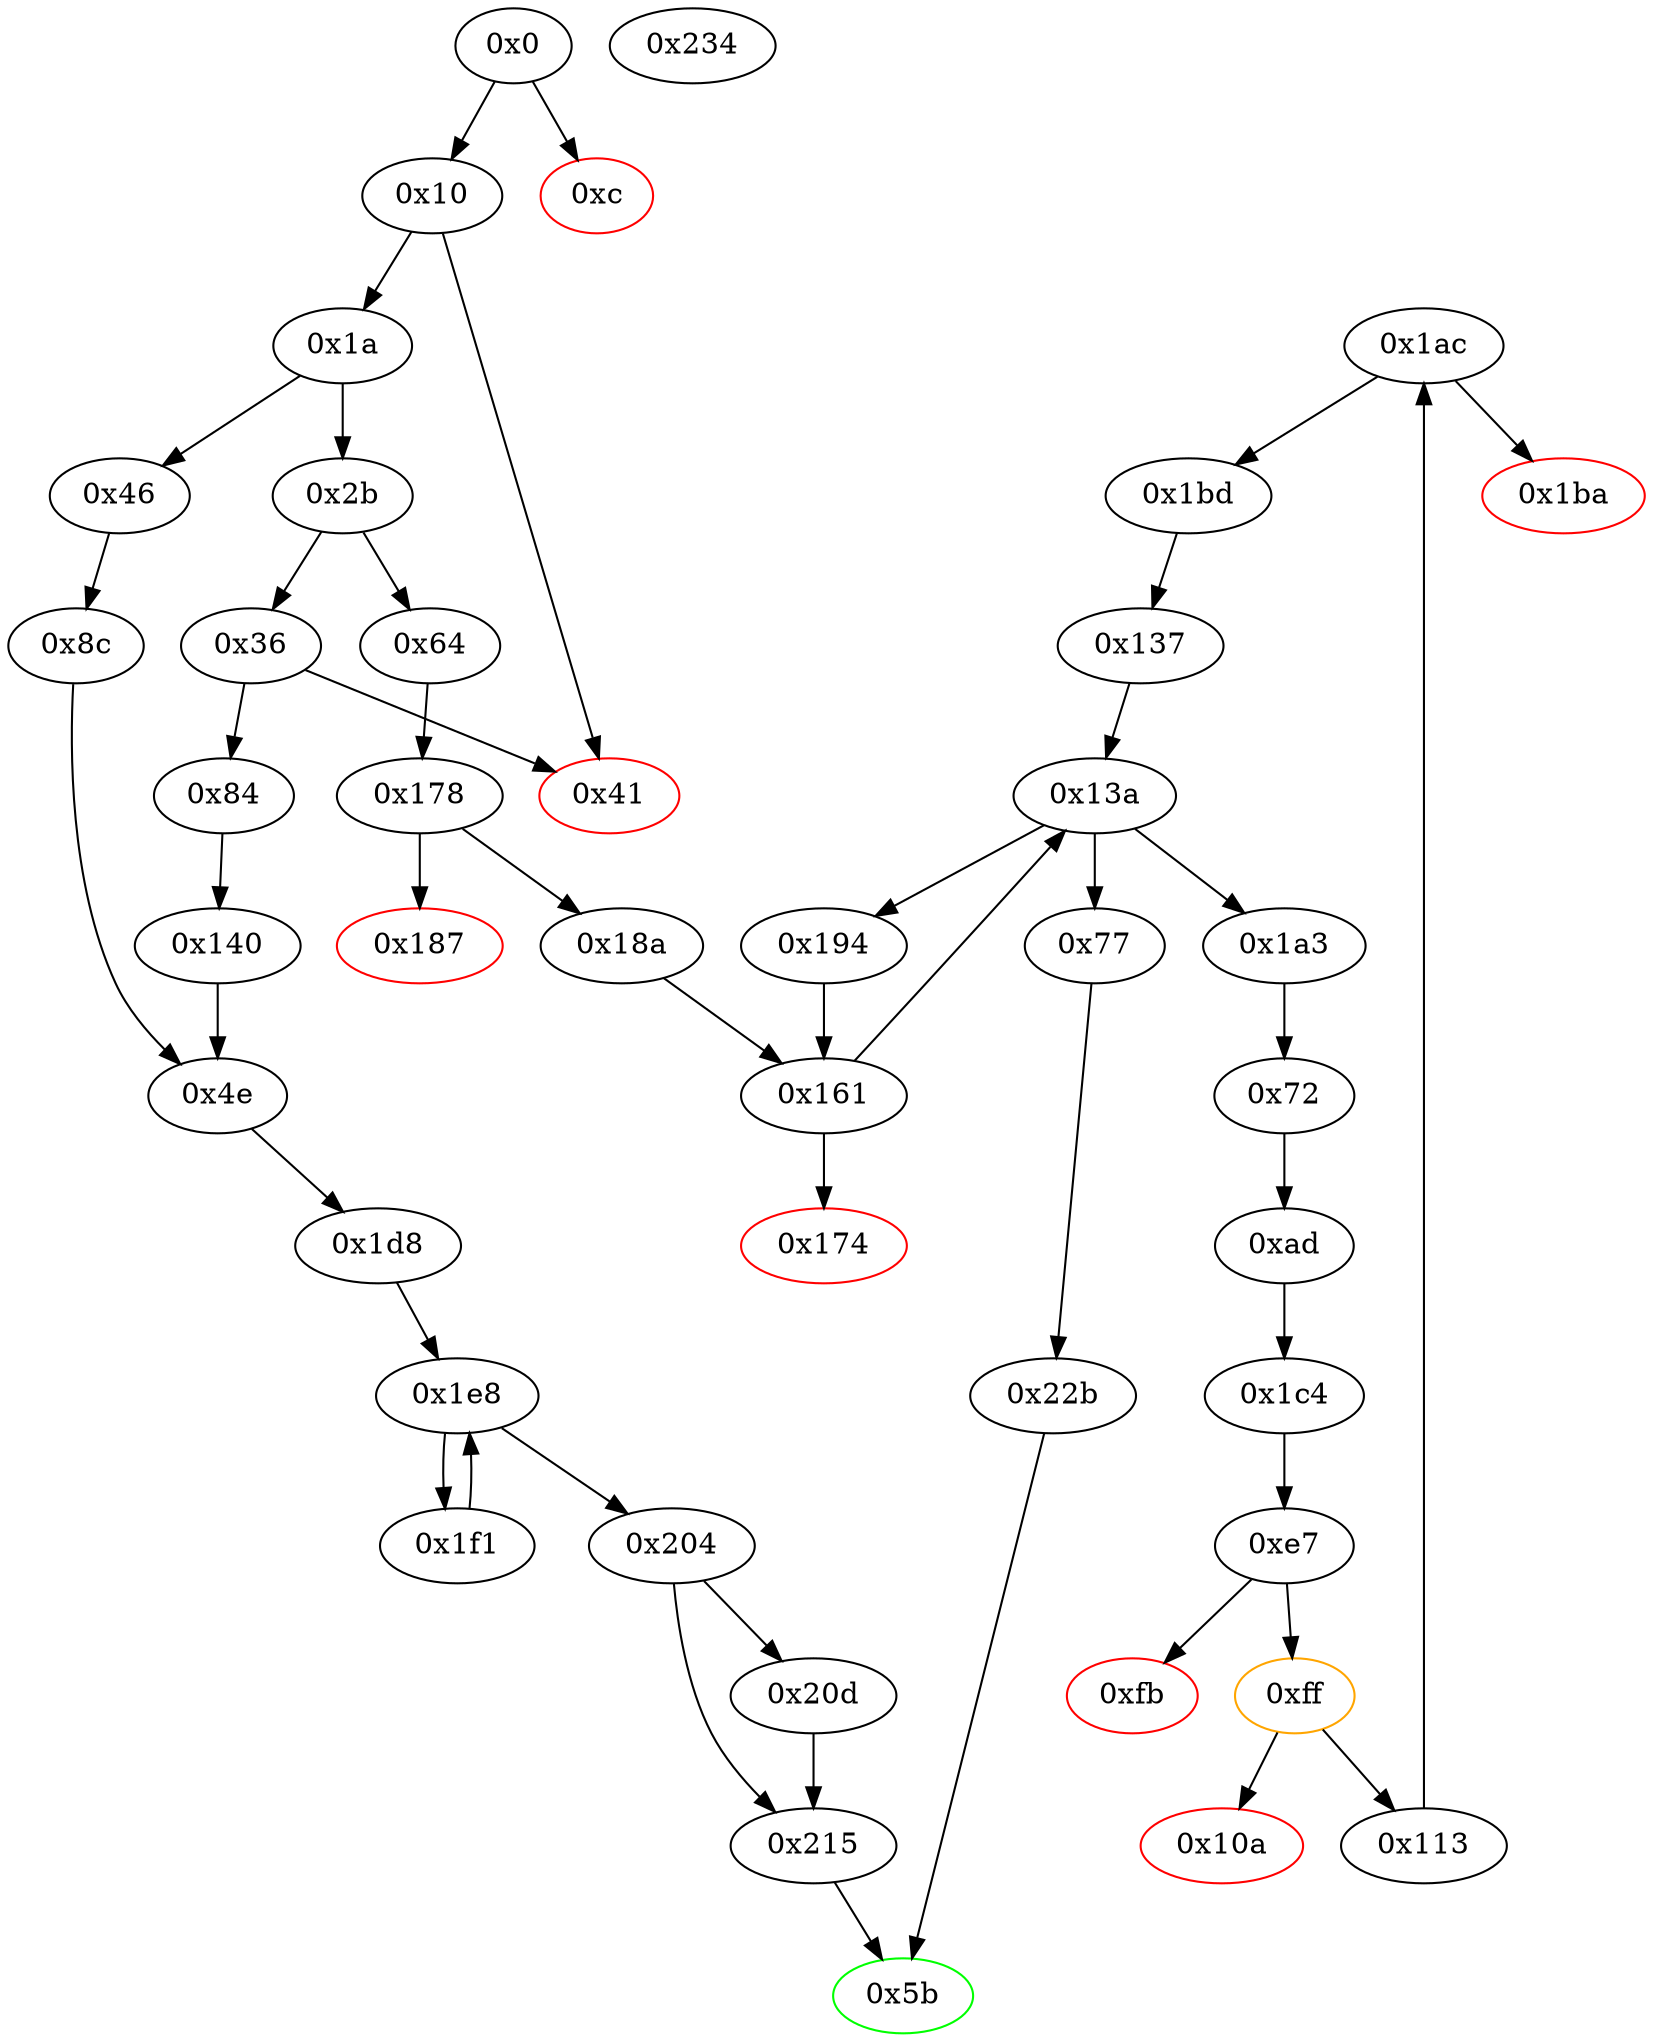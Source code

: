 strict digraph "" {
"0x1ac" [fillcolor=white, id="0x1ac", style=filled, tooltip="Block 0x1ac\n[0x1ac:0x1b9]\n---\nPredecessors: [0x113]\nSuccessors: [0x1ba, 0x1bd]\n---\n0x1ac JUMPDEST\n0x1ad PUSH1 0x0\n0x1af PUSH1 0x20\n0x1b1 DUP3\n0x1b2 DUP5\n0x1b3 SUB\n0x1b4 SLT\n0x1b5 ISZERO\n0x1b6 PUSH2 0x1bd\n0x1b9 JUMPI\n---\n0x1ac: JUMPDEST \n0x1ad: V132 = 0x0\n0x1af: V133 = 0x20\n0x1b3: V134 = SUB V96 V87\n0x1b4: V135 = SLT V134 0x20\n0x1b5: V136 = ISZERO V135\n0x1b6: V137 = 0x1bd\n0x1b9: JUMPI 0x1bd V136\n---\nEntry stack: [V13, 0x77, V1100, S4, 0x0, 0x137, V96, V87]\nStack pops: 2\nStack additions: [S1, S0, 0x0]\nExit stack: [V13, 0x77, V1100, S4, 0x0, 0x137, V96, V87, 0x0]\n\nDef sites:\nV13: {0x1a.0x1f}\n0x77: {0x64.0x65}\nV1100: {0x161_0x18a.0x163}\nS4: {0x1bd.0x1bf, 0x161_0x194.0x163}\n0x0: {0xad.0xbb}\n0x137: {0x113.0x12e}\nV96: {0x113.0x12c}\nV87: {0x113.0x11a}\n"];
"0x41" [color=red, fillcolor=white, id="0x41", style=filled, tooltip="Block 0x41\n[0x41:0x45]\n---\nPredecessors: [0x10, 0x36]\nSuccessors: []\n---\n0x41 JUMPDEST\n0x42 PUSH1 0x0\n0x44 DUP1\n0x45 REVERT\n---\n0x41: JUMPDEST \n0x42: V23 = 0x0\n0x45: REVERT 0x0 0x0\n---\nEntry stack: [V13]\nStack pops: 0\nStack additions: []\nExit stack: [V13]\n\nDef sites:\nV13: {0x1a.0x1f}\n"];
"0xc" [color=red, fillcolor=white, id="0xc", style=filled, tooltip="Block 0xc\n[0xc:0xf]\n---\nPredecessors: [0x0]\nSuccessors: []\n---\n0xc PUSH1 0x0\n0xe DUP1\n0xf REVERT\n---\n0xc: V5 = 0x0\n0xf: REVERT 0x0 0x0\n---\nEntry stack: [V2]\nStack pops: 0\nStack additions: []\nExit stack: [V2]\n\nDef sites:\nV2: {0x0.0x5}\n"];
"0x1c4" [fillcolor=white, id="0x1c4", style=filled, tooltip="Block 0x1c4\n[0x1c4:0x1d7]\n---\nPredecessors: [0xad]\nSuccessors: [0xe7]\n---\n0x1c4 JUMPDEST\n0x1c5 PUSH1 0x1\n0x1c7 PUSH1 0x1\n0x1c9 PUSH1 0xa0\n0x1cb SHL\n0x1cc SUB\n0x1cd SWAP2\n0x1ce SWAP1\n0x1cf SWAP2\n0x1d0 AND\n0x1d1 DUP2\n0x1d2 MSTORE\n0x1d3 PUSH1 0x20\n0x1d5 ADD\n0x1d6 SWAP1\n0x1d7 JUMP\n---\n0x1c4: JUMPDEST \n0x1c5: V139 = 0x1\n0x1c7: V140 = 0x1\n0x1c9: V141 = 0xa0\n0x1cb: V142 = SHL 0xa0 0x1\n0x1cc: V143 = SUB 0x10000000000000000000000000000000000000000 0x1\n0x1d0: V144 = AND 0xffffffffffffffffffffffffffffffffffffffff S1\n0x1d2: M[V66] = V144\n0x1d3: V145 = 0x20\n0x1d5: V146 = ADD 0x20 V66\n0x1d7: JUMP 0xe7\n---\nEntry stack: [V13, 0x77, S7, S6, 0x0, 0xa26e80e7dea86279c6d778d702cc413e6cffa777, 0x1e7ff8f6, 0xe7, S1, V66]\nStack pops: 3\nStack additions: [V146]\nExit stack: [V13, 0x77, S7, S6, 0x0, 0xa26e80e7dea86279c6d778d702cc413e6cffa777, 0x1e7ff8f6, V146]\n\nDef sites:\nV13: {0x1a.0x1f}\n0x77: {0x64.0x65}\nS7: {0x178.0x179, 0x1bd.0x1bf, 0x161_0x18a.0x163}\nS6: {0x161_0x194.0x163, 0x1bd.0x1bf, 0x161_0x18a.0x163}\n0x0: {0xad.0xbb}\n0xa26e80e7dea86279c6d778d702cc413e6cffa777: {0xad.0xbe}\n0x1e7ff8f6: {0xad.0xd4}\n0xe7: {0xad.0xda}\nS1: {0x161_0x194.0x163, 0x1bd.0x1bf, 0x161_0x18a.0x163}\nV66: {0xad.0xe2}\n"];
"0x5b" [color=green, fillcolor=white, id="0x5b", style=filled, tooltip="Block 0x5b\n[0x5b:0x63]\n---\nPredecessors: [0x215, 0x22b]\nSuccessors: []\n---\n0x5b JUMPDEST\n0x5c PUSH1 0x40\n0x5e MLOAD\n0x5f DUP1\n0x60 SWAP2\n0x61 SUB\n0x62 SWAP1\n0x63 RETURN\n---\n0x5b: JUMPDEST \n0x5c: V30 = 0x40\n0x5e: V31 = M[0x40]\n0x61: V32 = SUB S0 V31\n0x63: RETURN V31 V32\n---\nEntry stack: [V13, 0x77, 0x72, V35, 0x4, S2, S1, S0]\nStack pops: 1\nStack additions: []\nExit stack: [V13, 0x77, 0x72, V35, 0x4, S2, S1]\n\nDef sites:\nV13: {0x1a.0x1f}\n0x77: {0x64.0x65}\n0x72: {0x64.0x68}\nV35: {0x64.0x6b}\n0x4: {0x64.0x6c}\nS2: {0x178.0x179, 0x1a.0x1f, 0x1bd.0x1bf, 0x161_0x18a.0x163}\nS1: {0x178.0x179, 0x1a.0x1f, 0x84.0x85, 0x46.0x47}\nS0: {0x22b.0x231, 0x215.0x224}\n"];
"0xfb" [color=red, fillcolor=white, id="0xfb", style=filled, tooltip="Block 0xfb\n[0xfb:0xfe]\n---\nPredecessors: [0xe7]\nSuccessors: []\n---\n0xfb PUSH1 0x0\n0xfd DUP1\n0xfe REVERT\n---\n0xfb: V76 = 0x0\n0xfe: REVERT 0x0 0x0\n---\nEntry stack: [V13, 0x77, V1100, S10, 0x0, 0xa26e80e7dea86279c6d778d702cc413e6cffa777, 0x1e7ff8f6, V146, 0x20, V70, V71, V70, 0xa26e80e7dea86279c6d778d702cc413e6cffa777, V73]\nStack pops: 0\nStack additions: []\nExit stack: [V13, 0x77, V1100, S10, 0x0, 0xa26e80e7dea86279c6d778d702cc413e6cffa777, 0x1e7ff8f6, V146, 0x20, V70, V71, V70, 0xa26e80e7dea86279c6d778d702cc413e6cffa777, V73]\n\nDef sites:\nV13: {0x1a.0x1f}\n0x77: {0x64.0x65}\nV1100: {0x161_0x18a.0x163}\nS10: {0x1bd.0x1bf, 0x161_0x194.0x163}\n0x0: {0xad.0xbb}\n0xa26e80e7dea86279c6d778d702cc413e6cffa777: {0xad.0xbe}\n0x1e7ff8f6: {0xad.0xd4}\nV146: {0x1c4.0x1d5}\n0x20: {0xe7.0xe8}\nV70: {0xe7.0xec}\nV71: {0xe7.0xef}\nV70: {0xe7.0xec}\n0xa26e80e7dea86279c6d778d702cc413e6cffa777: {0xad.0xbe}\nV73: {0xe7.0xf4}\n"];
"0xad" [fillcolor=white, id="0xad", style=filled, tooltip="Block 0xad\n[0xad:0xe6]\n---\nPredecessors: [0x72]\nSuccessors: [0x1c4]\n---\n0xad JUMPDEST\n0xae PUSH1 0x40\n0xb0 MLOAD\n0xb1 PUSH4 0xf3ffc7b\n0xb6 PUSH1 0xe1\n0xb8 SHL\n0xb9 DUP2\n0xba MSTORE\n0xbb PUSH1 0x0\n0xbd SWAP1\n0xbe PUSH20 0xa26e80e7dea86279c6d778d702cc413e6cffa777\n0xd3 SWAP1\n0xd4 PUSH4 0x1e7ff8f6\n0xd9 SWAP1\n0xda PUSH2 0xe7\n0xdd SWAP1\n0xde DUP6\n0xdf SWAP1\n0xe0 PUSH1 0x4\n0xe2 ADD\n0xe3 PUSH2 0x1c4\n0xe6 JUMP\n---\n0xad: JUMPDEST \n0xae: V56 = 0x40\n0xb0: V57 = M[0x40]\n0xb1: V58 = 0xf3ffc7b\n0xb6: V59 = 0xe1\n0xb8: V60 = SHL 0xe1 0xf3ffc7b\n0xba: M[V57] = 0x1e7ff8f600000000000000000000000000000000000000000000000000000000\n0xbb: V61 = 0x0\n0xbe: V62 = 0xa26e80e7dea86279c6d778d702cc413e6cffa777\n0xd4: V63 = 0x1e7ff8f6\n0xda: V64 = 0xe7\n0xe0: V65 = 0x4\n0xe2: V66 = ADD 0x4 V57\n0xe3: V67 = 0x1c4\n0xe6: JUMP 0x1c4\n---\nEntry stack: [V13, 0x77, S1, S0]\nStack pops: 1\nStack additions: [S0, 0x0, 0xa26e80e7dea86279c6d778d702cc413e6cffa777, 0x1e7ff8f6, 0xe7, S0, V66]\nExit stack: [V13, 0x77, S1, S0, 0x0, 0xa26e80e7dea86279c6d778d702cc413e6cffa777, 0x1e7ff8f6, 0xe7, S0, V66]\n\nDef sites:\nV13: {0x1a.0x1f}\n0x77: {0x64.0x65}\nS1: {0x178.0x179, 0x1bd.0x1bf, 0x161_0x18a.0x163}\nS0: {0x161_0x194.0x163, 0x1bd.0x1bf, 0x161_0x18a.0x163}\n"];
"0x10a" [color=red, fillcolor=white, id="0x10a", style=filled, tooltip="Block 0x10a\n[0x10a:0x112]\n---\nPredecessors: [0xff]\nSuccessors: []\n---\n0x10a RETURNDATASIZE\n0x10b PUSH1 0x0\n0x10d DUP1\n0x10e RETURNDATACOPY\n0x10f RETURNDATASIZE\n0x110 PUSH1 0x0\n0x112 REVERT\n---\n0x10a: V82 = RETURNDATASIZE\n0x10b: V83 = 0x0\n0x10e: RETURNDATACOPY 0x0 0x0 V82\n0x10f: V84 = RETURNDATASIZE\n0x110: V85 = 0x0\n0x112: REVERT 0x0 V84\n---\nEntry stack: [V13, 0x77, V1100, S5, 0x0, 0xa26e80e7dea86279c6d778d702cc413e6cffa777, 0x1e7ff8f6, V146, V79]\nStack pops: 0\nStack additions: []\nExit stack: [V13, 0x77, V1100, S5, 0x0, 0xa26e80e7dea86279c6d778d702cc413e6cffa777, 0x1e7ff8f6, V146, V79]\n\nDef sites:\nV13: {0x1a.0x1f}\n0x77: {0x64.0x65}\nV1100: {0x161_0x18a.0x163}\nS5: {0x1bd.0x1bf, 0x161_0x194.0x163}\n0x0: {0xad.0xbb}\n0xa26e80e7dea86279c6d778d702cc413e6cffa777: {0xad.0xbe}\n0x1e7ff8f6: {0xad.0xd4}\nV146: {0x1c4.0x1d5}\nV79: {0xff.0x103}\n"];
"0x161" [fillcolor=white, id="0x161", style=filled, tooltip="Block 0x161\n[0x161:0x173]\n---\nPredecessors: [0x18a, 0x194]\nSuccessors: [0x13a, 0x174]\n---\n0x161 JUMPDEST\n0x162 DUP1\n0x163 CALLDATALOAD\n0x164 PUSH1 0x1\n0x166 PUSH1 0x1\n0x168 PUSH1 0xa0\n0x16a SHL\n0x16b SUB\n0x16c DUP2\n0x16d AND\n0x16e DUP2\n0x16f EQ\n0x170 PUSH2 0x13a\n0x173 JUMPI\n---\n0x161: JUMPDEST \n0x163: V110 = CALLDATALOAD {0x4, 0x24}\n0x164: V111 = 0x1\n0x166: V112 = 0x1\n0x168: V113 = 0xa0\n0x16a: V114 = SHL 0xa0 0x1\n0x16b: V115 = SUB 0x10000000000000000000000000000000000000000 0x1\n0x16d: V116 = AND V110 0xffffffffffffffffffffffffffffffffffffffff\n0x16f: V117 = EQ V110 V116\n0x170: V118 = 0x13a\n0x173: JUMPI 0x13a V117\n---\nEntry stack: [V13, 0x77, 0x72, V35, 0x4, S4, S3, {0x194, 0x1a3}, V35, {0x4, 0x24}]\nStack pops: 1\nStack additions: [S0, V110]\nExit stack: [V13, 0x77, 0x72, V35, 0x4, S4, S3, {0x194, 0x1a3}, V35, {0x4, 0x24}, V110]\n\nDef sites:\nV13: {0x1a.0x1f}\n0x77: {0x64.0x65}\n0x72: {0x64.0x68}\nV35: {0x64.0x6b}\n0x4: {0x64.0x6c}\nS4: {0x161_0x194.0x163, 0x178.0x179, 0x1bd.0x1bf, 0x161_0x18a.0x163}\nS3: {0x178.0x179, 0x1a.0x1f}\n{0x194, 0x1a3}: {0x18a.0x18b, 0x194.0x197}\nV35: {0x64.0x6b}\n{0x4, 0x24}: {0x194.0x19e, 0x64.0x6c}\n"];
"0x234" [fillcolor=white, id="0x234", style=filled, tooltip="Block 0x234\n[0x234:0x269]\n---\nPredecessors: []\nSuccessors: []\n---\n0x234 INVALID\n0x235 LOG2\n0x236 PUSH5 0x6970667358\n0x23c MISSING 0x22\n0x23d SLT\n0x23e SHA3\n0x23f DUP5\n0x240 MISSING 0x2c\n0x241 MISSING 0xa6\n0x242 PUSH9 0x381ce1058b3ae60686\n0x24c MISSING 0xd8\n0x24d PUSH24 0x38baa2c8f2a3ad109043d105a7ba96252b64736f6c634300\n0x266 MOD\n0x267 SDIV\n0x268 STOP\n0x269 CALLER\n---\n0x234: INVALID \n0x235: LOG S0 S1 S2 S3\n0x236: V178 = 0x6970667358\n0x23c: MISSING 0x22\n0x23d: V179 = SLT S0 S1\n0x23e: V180 = SHA3 V179 S2\n0x240: MISSING 0x2c\n0x241: MISSING 0xa6\n0x242: V181 = 0x381ce1058b3ae60686\n0x24c: MISSING 0xd8\n0x24d: V182 = 0x38baa2c8f2a3ad109043d105a7ba96252b64736f6c634300\n0x266: V183 = MOD 0x38baa2c8f2a3ad109043d105a7ba96252b64736f6c634300 S0\n0x267: V184 = SDIV V183 S1\n0x268: STOP \n0x269: V185 = CALLER\n---\nEntry stack: []\nStack pops: 0\nStack additions: [0x6970667358, S6, V180, S3, S4, S5, S6, 0x381ce1058b3ae60686, V184, V185]\nExit stack: []\n\nDef sites:\n"];
"0x1e8" [fillcolor=white, id="0x1e8", style=filled, tooltip="Block 0x1e8\n[0x1e8:0x1f0]\n---\nPredecessors: [0x1d8, 0x1f1]\nSuccessors: [0x1f1, 0x204]\n---\n0x1e8 JUMPDEST\n0x1e9 DUP2\n0x1ea DUP2\n0x1eb LT\n0x1ec ISZERO\n0x1ed PUSH2 0x204\n0x1f0 JUMPI\n---\n0x1e8: JUMPDEST \n0x1eb: V151 = LT S0 V149\n0x1ec: V152 = ISZERO V151\n0x1ed: V153 = 0x204\n0x1f0: JUMPI 0x204 V152\n---\nEntry stack: [V13, 0x4e, 0x5b, S5, V27, 0x0, 0x20, V149, S0]\nStack pops: 2\nStack additions: [S1, S0]\nExit stack: [V13, 0x4e, 0x5b, S5, V27, 0x0, 0x20, V149, S0]\n\nDef sites:\nV13: {0x1a.0x1f}\n0x4e: {0x84.0x85, 0x46.0x47}\n0x5b: {0x4e.0x52}\nS5: {0x140.0x143, 0x8c.0x8f}\nV27: {0x4e.0x51}\n0x0: {0x1d8.0x1d9}\n0x20: {0x1d8.0x1db}\nV149: {0x1d8.0x1e1}\nS0: {0x1f1.0x1ff, 0x1d8.0x1d9}\n"];
"0x77" [fillcolor=white, id="0x77", style=filled, tooltip="Block 0x77\n[0x77:0x83]\n---\nPredecessors: [0x13a]\nSuccessors: [0x22b]\n---\n0x77 JUMPDEST\n0x78 PUSH1 0x40\n0x7a MLOAD\n0x7b PUSH2 0x5b\n0x7e SWAP2\n0x7f SWAP1\n0x80 PUSH2 0x22b\n0x83 JUMP\n---\n0x77: JUMPDEST \n0x78: V39 = 0x40\n0x7a: V40 = M[0x40]\n0x7b: V41 = 0x5b\n0x80: V42 = 0x22b\n0x83: JUMP 0x22b\n---\nEntry stack: [V13, 0x77, 0x72, V35, 0x4, S2, S1, S0]\nStack pops: 1\nStack additions: [0x5b, S0, V40]\nExit stack: [V13, 0x77, 0x72, V35, 0x4, S2, S1, 0x5b, S0, V40]\n\nDef sites:\nV13: {0x1a.0x1f}\n0x77: {0x64.0x65}\n0x72: {0x64.0x68}\nV35: {0x64.0x6b}\n0x4: {0x64.0x6c}\nS2: {0x178.0x179, 0x1bd.0x1bf, 0x161_0x18a.0x163}\nS1: {0x178.0x179, 0x1a.0x1f}\nS0: {0x161_0x18a.0x163, 0x1bd.0x1bf, 0x161_0x194.0x163}\n"];
"0x1bd" [fillcolor=white, id="0x1bd", style=filled, tooltip="Block 0x1bd\n[0x1bd:0x1c3]\n---\nPredecessors: [0x1ac]\nSuccessors: [0x137]\n---\n0x1bd JUMPDEST\n0x1be POP\n0x1bf MLOAD\n0x1c0 SWAP2\n0x1c1 SWAP1\n0x1c2 POP\n0x1c3 JUMP\n---\n0x1bd: JUMPDEST \n0x1bf: V138 = M[V87]\n0x1c3: JUMP 0x137\n---\nEntry stack: [V13, 0x77, V1100, S5, 0x0, 0x137, V96, V87, 0x0]\nStack pops: 4\nStack additions: [V138]\nExit stack: [V13, 0x77, V1100, S5, 0x0, V138]\n\nDef sites:\nV13: {0x1a.0x1f}\n0x77: {0x64.0x65}\nV1100: {0x161_0x18a.0x163}\nS5: {0x1bd.0x1bf, 0x161_0x194.0x163}\n0x0: {0xad.0xbb}\n0x137: {0x113.0x12e}\nV96: {0x113.0x12c}\nV87: {0x113.0x11a}\n0x0: {0x1ac.0x1ad}\n"];
"0x84" [fillcolor=white, id="0x84", style=filled, tooltip="Block 0x84\n[0x84:0x8b]\n---\nPredecessors: [0x36]\nSuccessors: [0x140]\n---\n0x84 JUMPDEST\n0x85 PUSH2 0x4e\n0x88 PUSH2 0x140\n0x8b JUMP\n---\n0x84: JUMPDEST \n0x85: V43 = 0x4e\n0x88: V44 = 0x140\n0x8b: JUMP 0x140\n---\nEntry stack: [V13]\nStack pops: 0\nStack additions: [0x4e]\nExit stack: [V13, 0x4e]\n\nDef sites:\nV13: {0x1a.0x1f}\n"];
"0x215" [fillcolor=white, id="0x215", style=filled, tooltip="Block 0x215\n[0x215:0x22a]\n---\nPredecessors: [0x204, 0x20d]\nSuccessors: [0x5b]\n---\n0x215 JUMPDEST\n0x216 POP\n0x217 PUSH1 0x1f\n0x219 ADD\n0x21a PUSH1 0x1f\n0x21c NOT\n0x21d AND\n0x21e SWAP3\n0x21f SWAP1\n0x220 SWAP3\n0x221 ADD\n0x222 PUSH1 0x40\n0x224 ADD\n0x225 SWAP4\n0x226 SWAP3\n0x227 POP\n0x228 POP\n0x229 POP\n0x22a JUMP\n---\n0x215: JUMPDEST \n0x217: V168 = 0x1f\n0x219: V169 = ADD 0x1f V149\n0x21a: V170 = 0x1f\n0x21c: V171 = NOT 0x1f\n0x21d: V172 = AND 0xffffffffffffffffffffffffffffffffffffffffffffffffffffffffffffffe0 V169\n0x221: V173 = ADD V172 V27\n0x222: V174 = 0x40\n0x224: V175 = ADD 0x40 V173\n0x22a: JUMP 0x5b\n---\nEntry stack: [V13, 0x4e, 0x5b, S5, V27, 0x0, 0x20, V149, S0]\nStack pops: 7\nStack additions: [V175]\nExit stack: [V13, 0x4e, V175]\n\nDef sites:\nV13: {0x1a.0x1f}\n0x4e: {0x84.0x85, 0x46.0x47}\n0x5b: {0x4e.0x52}\nS5: {0x140.0x143, 0x8c.0x8f}\nV27: {0x4e.0x51}\n0x0: {0x1d8.0x1d9}\n0x20: {0x1d8.0x1db}\nV149: {0x1d8.0x1e1}\nS0: {0x1f1.0x1ff, 0x1d8.0x1d9}\n"];
"0xff" [color=orange, fillcolor=white, id="0xff", style=filled, tooltip="Block 0xff\n[0xff:0x109]\n---\nPredecessors: [0xe7]\nSuccessors: [0x10a, 0x113]\n---\n0xff JUMPDEST\n0x100 POP\n0x101 GAS\n0x102 STATICCALL\n0x103 ISZERO\n0x104 DUP1\n0x105 ISZERO\n0x106 PUSH2 0x113\n0x109 JUMPI\n---\n0xff: JUMPDEST \n0x101: V77 = GAS\n0x102: V78 = STATICCALL V77 0xa26e80e7dea86279c6d778d702cc413e6cffa777 V70 V71 V70 0x20\n0x103: V79 = ISZERO V78\n0x105: V80 = ISZERO V79\n0x106: V81 = 0x113\n0x109: JUMPI 0x113 V80\n---\nEntry stack: [V13, 0x77, V1100, S10, 0x0, 0xa26e80e7dea86279c6d778d702cc413e6cffa777, 0x1e7ff8f6, V146, 0x20, V70, V71, V70, 0xa26e80e7dea86279c6d778d702cc413e6cffa777, V73]\nStack pops: 6\nStack additions: [V79]\nExit stack: [V13, 0x77, V1100, S10, 0x0, 0xa26e80e7dea86279c6d778d702cc413e6cffa777, 0x1e7ff8f6, V146, V79]\n\nDef sites:\nV13: {0x1a.0x1f}\n0x77: {0x64.0x65}\nV1100: {0x161_0x18a.0x163}\nS10: {0x1bd.0x1bf, 0x161_0x194.0x163}\n0x0: {0xad.0xbb}\n0xa26e80e7dea86279c6d778d702cc413e6cffa777: {0xad.0xbe}\n0x1e7ff8f6: {0xad.0xd4}\nV146: {0x1c4.0x1d5}\n0x20: {0xe7.0xe8}\nV70: {0xe7.0xec}\nV71: {0xe7.0xef}\nV70: {0xe7.0xec}\n0xa26e80e7dea86279c6d778d702cc413e6cffa777: {0xad.0xbe}\nV73: {0xe7.0xf4}\n"];
"0x1a" [fillcolor=white, id="0x1a", style=filled, tooltip="Block 0x1a\n[0x1a:0x2a]\n---\nPredecessors: [0x10]\nSuccessors: [0x2b, 0x46]\n---\n0x1a PUSH1 0x0\n0x1c CALLDATALOAD\n0x1d PUSH1 0xe0\n0x1f SHR\n0x20 DUP1\n0x21 PUSH4 0x30fa738c\n0x26 EQ\n0x27 PUSH2 0x46\n0x2a JUMPI\n---\n0x1a: V10 = 0x0\n0x1c: V11 = CALLDATALOAD 0x0\n0x1d: V12 = 0xe0\n0x1f: V13 = SHR 0xe0 V11\n0x21: V14 = 0x30fa738c\n0x26: V15 = EQ 0x30fa738c V13\n0x27: V16 = 0x46\n0x2a: JUMPI 0x46 V15\n---\nEntry stack: []\nStack pops: 0\nStack additions: [V13]\nExit stack: [V13]\n\nDef sites:\n"];
"0x4e" [fillcolor=white, id="0x4e", style=filled, tooltip="Block 0x4e\n[0x4e:0x5a]\n---\nPredecessors: [0x8c, 0x140]\nSuccessors: [0x1d8]\n---\n0x4e JUMPDEST\n0x4f PUSH1 0x40\n0x51 MLOAD\n0x52 PUSH2 0x5b\n0x55 SWAP2\n0x56 SWAP1\n0x57 PUSH2 0x1d8\n0x5a JUMP\n---\n0x4e: JUMPDEST \n0x4f: V26 = 0x40\n0x51: V27 = M[0x40]\n0x52: V28 = 0x5b\n0x57: V29 = 0x1d8\n0x5a: JUMP 0x1d8\n---\nEntry stack: [V13, 0x4e, S0]\nStack pops: 1\nStack additions: [0x5b, S0, V27]\nExit stack: [V13, 0x4e, 0x5b, S0, V27]\n\nDef sites:\nV13: {0x1a.0x1f}\n0x4e: {0x84.0x85, 0x46.0x47}\nS0: {0x140.0x143, 0x8c.0x8f}\n"];
"0x1ba" [color=red, fillcolor=white, id="0x1ba", style=filled, tooltip="Block 0x1ba\n[0x1ba:0x1bc]\n---\nPredecessors: [0x1ac]\nSuccessors: []\n---\n0x1ba DUP1\n0x1bb DUP2\n0x1bc REVERT\n---\n0x1bc: REVERT 0x0 0x0\n---\nEntry stack: [V13, 0x77, V1100, S5, 0x0, 0x137, V96, V87, 0x0]\nStack pops: 1\nStack additions: [S0]\nExit stack: [V13, 0x77, V1100, S5, 0x0, 0x137, V96, V87, 0x0]\n\nDef sites:\nV13: {0x1a.0x1f}\n0x77: {0x64.0x65}\nV1100: {0x161_0x18a.0x163}\nS5: {0x1bd.0x1bf, 0x161_0x194.0x163}\n0x0: {0xad.0xbb}\n0x137: {0x113.0x12e}\nV96: {0x113.0x12c}\nV87: {0x113.0x11a}\n0x0: {0x1ac.0x1ad}\n"];
"0x13a" [fillcolor=white, id="0x13a", style=filled, tooltip="Block 0x13a\n[0x13a:0x13f]\n---\nPredecessors: [0x137, 0x161]\nSuccessors: [0x77, 0x194, 0x1a3]\n---\n0x13a JUMPDEST\n0x13b SWAP3\n0x13c SWAP2\n0x13d POP\n0x13e POP\n0x13f JUMP\n---\n0x13a: JUMPDEST \n0x13f: JUMP {0x77, 0x194, 0x1a3}\n---\nEntry stack: [V13, 0x77, 0x72, V35, 0x4, S5, S4, {0x77, 0x194, 0x1a3}, S2, S1, S0]\nStack pops: 4\nStack additions: [S0]\nExit stack: [V13, 0x77, 0x72, V35, 0x4, S5, S4, S0]\n\nDef sites:\nV13: {0x1a.0x1f}\n0x77: {0x64.0x65}\n0x72: {0x64.0x68}\nV35: {0x64.0x6b}\n0x4: {0x64.0x6c}\nS5: {0x161_0x18a.0x163, 0x178.0x179, 0x1bd.0x1bf, 0x161_0x194.0x163}\nS4: {0x178.0x179, 0x1a.0x1f}\n{0x77, 0x194, 0x1a3}: {0x18a.0x18b, 0x194.0x197, 0x64.0x65}\nS2: {0x64.0x6b, 0x161_0x18a.0x163}\nS1: {0x64.0x6c, 0x194.0x19e, 0x161_0x194.0x163}\nS0: {0x1bd.0x1bf, 0x161.0x163}\n"];
"0x46" [fillcolor=white, id="0x46", style=filled, tooltip="Block 0x46\n[0x46:0x4d]\n---\nPredecessors: [0x1a]\nSuccessors: [0x8c]\n---\n0x46 JUMPDEST\n0x47 PUSH2 0x4e\n0x4a PUSH2 0x8c\n0x4d JUMP\n---\n0x46: JUMPDEST \n0x47: V24 = 0x4e\n0x4a: V25 = 0x8c\n0x4d: JUMP 0x8c\n---\nEntry stack: [V13]\nStack pops: 0\nStack additions: [0x4e]\nExit stack: [V13, 0x4e]\n\nDef sites:\nV13: {0x1a.0x1f}\n"];
"0x204" [fillcolor=white, id="0x204", style=filled, tooltip="Block 0x204\n[0x204:0x20c]\n---\nPredecessors: [0x1e8]\nSuccessors: [0x20d, 0x215]\n---\n0x204 JUMPDEST\n0x205 DUP2\n0x206 DUP2\n0x207 GT\n0x208 ISZERO\n0x209 PUSH2 0x215\n0x20c JUMPI\n---\n0x204: JUMPDEST \n0x207: V162 = GT S0 V149\n0x208: V163 = ISZERO V162\n0x209: V164 = 0x215\n0x20c: JUMPI 0x215 V163\n---\nEntry stack: [V13, 0x4e, 0x5b, S5, V27, 0x0, 0x20, V149, S0]\nStack pops: 2\nStack additions: [S1, S0]\nExit stack: [V13, 0x4e, 0x5b, S5, V27, 0x0, 0x20, V149, S0]\n\nDef sites:\nV13: {0x1a.0x1f}\n0x4e: {0x84.0x85, 0x46.0x47}\n0x5b: {0x4e.0x52}\nS5: {0x140.0x143, 0x8c.0x8f}\nV27: {0x4e.0x51}\n0x0: {0x1d8.0x1d9}\n0x20: {0x1d8.0x1db}\nV149: {0x1d8.0x1e1}\nS0: {0x1f1.0x1ff, 0x1d8.0x1d9}\n"];
"0x1a3" [fillcolor=white, id="0x1a3", style=filled, tooltip="Block 0x1a3\n[0x1a3:0x1ab]\n---\nPredecessors: [0x13a]\nSuccessors: [0x72]\n---\n0x1a3 JUMPDEST\n0x1a4 SWAP1\n0x1a5 POP\n0x1a6 SWAP3\n0x1a7 POP\n0x1a8 SWAP3\n0x1a9 SWAP1\n0x1aa POP\n0x1ab JUMP\n---\n0x1a3: JUMPDEST \n0x1ab: JUMP 0x72\n---\nEntry stack: [V13, 0x77, 0x72, V35, 0x4, S2, S1, S0]\nStack pops: 6\nStack additions: [S2, S0]\nExit stack: [V13, 0x77, S2, S0]\n\nDef sites:\nV13: {0x1a.0x1f}\n0x77: {0x64.0x65}\n0x72: {0x64.0x68}\nV35: {0x64.0x6b}\n0x4: {0x64.0x6c}\nS2: {0x178.0x179, 0x1bd.0x1bf, 0x161_0x18a.0x163}\nS1: {0x178.0x179, 0x1a.0x1f}\nS0: {0x161_0x18a.0x163, 0x1bd.0x1bf, 0x161_0x194.0x163}\n"];
"0x18a" [fillcolor=white, id="0x18a", style=filled, tooltip="Block 0x18a\n[0x18a:0x193]\n---\nPredecessors: [0x178]\nSuccessors: [0x161]\n---\n0x18a JUMPDEST\n0x18b PUSH2 0x194\n0x18e DUP5\n0x18f DUP5\n0x190 PUSH2 0x161\n0x193 JUMP\n---\n0x18a: JUMPDEST \n0x18b: V126 = 0x194\n0x190: V127 = 0x161\n0x193: JUMP 0x161\n---\nEntry stack: [V13, 0x77, 0x72, V35, 0x4, 0x0, 0x0]\nStack pops: 4\nStack additions: [S3, S2, S1, S0, 0x194, S3, S2]\nExit stack: [V13, 0x77, 0x72, V35, 0x4, 0x0, 0x0, 0x194, V35, 0x4]\n\nDef sites:\nV13: {0x1a.0x1f}\n0x77: {0x64.0x65}\n0x72: {0x64.0x68}\nV35: {0x64.0x6b}\n0x4: {0x64.0x6c}\n0x0: {0x178.0x179}\n0x0: {0x178.0x179}\n"];
"0x0" [fillcolor=white, id="0x0", style=filled, tooltip="Block 0x0\n[0x0:0xb]\n---\nPredecessors: []\nSuccessors: [0xc, 0x10]\n---\n0x0 PUSH1 0x80\n0x2 PUSH1 0x40\n0x4 MSTORE\n0x5 CALLVALUE\n0x6 DUP1\n0x7 ISZERO\n0x8 PUSH2 0x10\n0xb JUMPI\n---\n0x0: V0 = 0x80\n0x2: V1 = 0x40\n0x4: M[0x40] = 0x80\n0x5: V2 = CALLVALUE\n0x7: V3 = ISZERO V2\n0x8: V4 = 0x10\n0xb: JUMPI 0x10 V3\n---\nEntry stack: []\nStack pops: 0\nStack additions: [V2]\nExit stack: [V2]\n\nDef sites:\n"];
"0x22b" [fillcolor=white, id="0x22b", style=filled, tooltip="Block 0x22b\n[0x22b:0x233]\n---\nPredecessors: [0x77]\nSuccessors: [0x5b]\n---\n0x22b JUMPDEST\n0x22c SWAP1\n0x22d DUP2\n0x22e MSTORE\n0x22f PUSH1 0x20\n0x231 ADD\n0x232 SWAP1\n0x233 JUMP\n---\n0x22b: JUMPDEST \n0x22e: M[V40] = S1\n0x22f: V176 = 0x20\n0x231: V177 = ADD 0x20 V40\n0x233: JUMP 0x5b\n---\nEntry stack: [V13, 0x77, 0x72, V35, 0x4, S4, S3, 0x5b, S1, V40]\nStack pops: 3\nStack additions: [V177]\nExit stack: [V13, 0x77, 0x72, V35, 0x4, S4, S3, V177]\n\nDef sites:\nV13: {0x1a.0x1f}\n0x77: {0x64.0x65}\n0x72: {0x64.0x68}\nV35: {0x64.0x6b}\n0x4: {0x64.0x6c}\nS4: {0x178.0x179, 0x1bd.0x1bf, 0x161_0x18a.0x163}\nS3: {0x178.0x179, 0x1a.0x1f}\n0x5b: {0x77.0x7b}\nS1: {0x161_0x18a.0x163, 0x1bd.0x1bf, 0x161_0x194.0x163}\nV40: {0x77.0x7a}\n"];
"0x10" [fillcolor=white, id="0x10", style=filled, tooltip="Block 0x10\n[0x10:0x19]\n---\nPredecessors: [0x0]\nSuccessors: [0x1a, 0x41]\n---\n0x10 JUMPDEST\n0x11 POP\n0x12 PUSH1 0x4\n0x14 CALLDATASIZE\n0x15 LT\n0x16 PUSH2 0x41\n0x19 JUMPI\n---\n0x10: JUMPDEST \n0x12: V6 = 0x4\n0x14: V7 = CALLDATASIZE\n0x15: V8 = LT V7 0x4\n0x16: V9 = 0x41\n0x19: JUMPI 0x41 V8\n---\nEntry stack: [V2]\nStack pops: 1\nStack additions: []\nExit stack: []\n\nDef sites:\nV2: {0x0.0x5}\n"];
"0x72" [fillcolor=white, id="0x72", style=filled, tooltip="Block 0x72\n[0x72:0x76]\n---\nPredecessors: [0x1a3]\nSuccessors: [0xad]\n---\n0x72 JUMPDEST\n0x73 PUSH2 0xad\n0x76 JUMP\n---\n0x72: JUMPDEST \n0x73: V38 = 0xad\n0x76: JUMP 0xad\n---\nEntry stack: [V13, 0x77, S1, S0]\nStack pops: 0\nStack additions: []\nExit stack: [V13, 0x77, S1, S0]\n\nDef sites:\nV13: {0x1a.0x1f}\n0x77: {0x64.0x65}\nS1: {0x178.0x179, 0x1bd.0x1bf, 0x161_0x18a.0x163}\nS0: {0x161_0x194.0x163, 0x1bd.0x1bf, 0x161_0x18a.0x163}\n"];
"0x64" [fillcolor=white, id="0x64", style=filled, tooltip="Block 0x64\n[0x64:0x71]\n---\nPredecessors: [0x2b]\nSuccessors: [0x178]\n---\n0x64 JUMPDEST\n0x65 PUSH2 0x77\n0x68 PUSH2 0x72\n0x6b CALLDATASIZE\n0x6c PUSH1 0x4\n0x6e PUSH2 0x178\n0x71 JUMP\n---\n0x64: JUMPDEST \n0x65: V33 = 0x77\n0x68: V34 = 0x72\n0x6b: V35 = CALLDATASIZE\n0x6c: V36 = 0x4\n0x6e: V37 = 0x178\n0x71: JUMP 0x178\n---\nEntry stack: [V13]\nStack pops: 0\nStack additions: [0x77, 0x72, V35, 0x4]\nExit stack: [V13, 0x77, 0x72, V35, 0x4]\n\nDef sites:\nV13: {0x1a.0x1f}\n"];
"0x137" [fillcolor=white, id="0x137", style=filled, tooltip="Block 0x137\n[0x137:0x139]\n---\nPredecessors: [0x1bd]\nSuccessors: [0x13a]\n---\n0x137 JUMPDEST\n0x138 SWAP1\n0x139 POP\n---\n0x137: JUMPDEST \n---\nEntry stack: [V13, 0x77, V1100, V1101, 0x0, V138]\nStack pops: 2\nStack additions: [S0]\nExit stack: [V13, 0x77, V1100, V1101, V138]\n\nDef sites:\nV13: {0x1a.0x1f}\n0x77: {0x64.0x65}\nV1100: {0x161_0x18a.0x163}\nV1101: {0x161_0x194.0x163}\n0x0: {0xad.0xbb}\nV138: {0x1bd.0x1bf}\n"];
"0x178" [fillcolor=white, id="0x178", style=filled, tooltip="Block 0x178\n[0x178:0x186]\n---\nPredecessors: [0x64]\nSuccessors: [0x187, 0x18a]\n---\n0x178 JUMPDEST\n0x179 PUSH1 0x0\n0x17b DUP1\n0x17c PUSH1 0x40\n0x17e DUP4\n0x17f DUP6\n0x180 SUB\n0x181 SLT\n0x182 ISZERO\n0x183 PUSH2 0x18a\n0x186 JUMPI\n---\n0x178: JUMPDEST \n0x179: V120 = 0x0\n0x17c: V121 = 0x40\n0x180: V122 = SUB V35 0x4\n0x181: V123 = SLT V122 0x40\n0x182: V124 = ISZERO V123\n0x183: V125 = 0x18a\n0x186: JUMPI 0x18a V124\n---\nEntry stack: [V13, 0x77, 0x72, V35, 0x4]\nStack pops: 2\nStack additions: [S1, S0, 0x0, 0x0]\nExit stack: [V13, 0x77, 0x72, V35, 0x4, 0x0, 0x0]\n\nDef sites:\nV13: {0x1a.0x1f}\n0x77: {0x64.0x65}\n0x72: {0x64.0x68}\nV35: {0x64.0x6b}\n0x4: {0x64.0x6c}\n"];
"0xe7" [fillcolor=white, id="0xe7", style=filled, tooltip="Block 0xe7\n[0xe7:0xfa]\n---\nPredecessors: [0x1c4]\nSuccessors: [0xfb, 0xff]\n---\n0xe7 JUMPDEST\n0xe8 PUSH1 0x20\n0xea PUSH1 0x40\n0xec MLOAD\n0xed DUP1\n0xee DUP4\n0xef SUB\n0xf0 DUP2\n0xf1 DUP7\n0xf2 DUP1\n0xf3 EXTCODESIZE\n0xf4 ISZERO\n0xf5 DUP1\n0xf6 ISZERO\n0xf7 PUSH2 0xff\n0xfa JUMPI\n---\n0xe7: JUMPDEST \n0xe8: V68 = 0x20\n0xea: V69 = 0x40\n0xec: V70 = M[0x40]\n0xef: V71 = SUB V146 V70\n0xf3: V72 = EXTCODESIZE 0xa26e80e7dea86279c6d778d702cc413e6cffa777\n0xf4: V73 = ISZERO V72\n0xf6: V74 = ISZERO V73\n0xf7: V75 = 0xff\n0xfa: JUMPI 0xff V74\n---\nEntry stack: [V13, 0x77, V1100, S4, 0x0, 0xa26e80e7dea86279c6d778d702cc413e6cffa777, 0x1e7ff8f6, V146]\nStack pops: 3\nStack additions: [S2, S1, S0, 0x20, V70, V71, V70, S2, V73]\nExit stack: [V13, 0x77, V1100, S4, 0x0, 0xa26e80e7dea86279c6d778d702cc413e6cffa777, 0x1e7ff8f6, V146, 0x20, V70, V71, V70, 0xa26e80e7dea86279c6d778d702cc413e6cffa777, V73]\n\nDef sites:\nV13: {0x1a.0x1f}\n0x77: {0x64.0x65}\nV1100: {0x161_0x18a.0x163}\nS4: {0x1bd.0x1bf, 0x161_0x194.0x163}\n0x0: {0xad.0xbb}\n0xa26e80e7dea86279c6d778d702cc413e6cffa777: {0xad.0xbe}\n0x1e7ff8f6: {0xad.0xd4}\nV146: {0x1c4.0x1d5}\n"];
"0x113" [fillcolor=white, id="0x113", style=filled, tooltip="Block 0x113\n[0x113:0x136]\n---\nPredecessors: [0xff]\nSuccessors: [0x1ac]\n---\n0x113 JUMPDEST\n0x114 POP\n0x115 POP\n0x116 POP\n0x117 POP\n0x118 PUSH1 0x40\n0x11a MLOAD\n0x11b RETURNDATASIZE\n0x11c PUSH1 0x1f\n0x11e NOT\n0x11f PUSH1 0x1f\n0x121 DUP3\n0x122 ADD\n0x123 AND\n0x124 DUP3\n0x125 ADD\n0x126 DUP1\n0x127 PUSH1 0x40\n0x129 MSTORE\n0x12a POP\n0x12b DUP2\n0x12c ADD\n0x12d SWAP1\n0x12e PUSH2 0x137\n0x131 SWAP2\n0x132 SWAP1\n0x133 PUSH2 0x1ac\n0x136 JUMP\n---\n0x113: JUMPDEST \n0x118: V86 = 0x40\n0x11a: V87 = M[0x40]\n0x11b: V88 = RETURNDATASIZE\n0x11c: V89 = 0x1f\n0x11e: V90 = NOT 0x1f\n0x11f: V91 = 0x1f\n0x122: V92 = ADD V88 0x1f\n0x123: V93 = AND V92 0xffffffffffffffffffffffffffffffffffffffffffffffffffffffffffffffe0\n0x125: V94 = ADD V87 V93\n0x127: V95 = 0x40\n0x129: M[0x40] = V94\n0x12c: V96 = ADD V87 V88\n0x12e: V97 = 0x137\n0x133: V98 = 0x1ac\n0x136: JUMP 0x1ac\n---\nEntry stack: [V13, 0x77, V1100, S5, 0x0, 0xa26e80e7dea86279c6d778d702cc413e6cffa777, 0x1e7ff8f6, V146, V79]\nStack pops: 4\nStack additions: [0x137, V96, V87]\nExit stack: [V13, 0x77, V1100, S5, 0x0, 0x137, V96, V87]\n\nDef sites:\nV13: {0x1a.0x1f}\n0x77: {0x64.0x65}\nV1100: {0x161_0x18a.0x163}\nS5: {0x1bd.0x1bf, 0x161_0x194.0x163}\n0x0: {0xad.0xbb}\n0xa26e80e7dea86279c6d778d702cc413e6cffa777: {0xad.0xbe}\n0x1e7ff8f6: {0xad.0xd4}\nV146: {0x1c4.0x1d5}\nV79: {0xff.0x103}\n"];
"0x187" [color=red, fillcolor=white, id="0x187", style=filled, tooltip="Block 0x187\n[0x187:0x189]\n---\nPredecessors: [0x178]\nSuccessors: []\n---\n0x187 DUP2\n0x188 DUP3\n0x189 REVERT\n---\n0x189: REVERT 0x0 0x0\n---\nEntry stack: [V13, 0x77, 0x72, V35, 0x4, 0x0, 0x0]\nStack pops: 2\nStack additions: [S1, S0]\nExit stack: [V13, 0x77, 0x72, V35, 0x4, 0x0, 0x0]\n\nDef sites:\nV13: {0x1a.0x1f}\n0x77: {0x64.0x65}\n0x72: {0x64.0x68}\nV35: {0x64.0x6b}\n0x4: {0x64.0x6c}\n0x0: {0x178.0x179}\n0x0: {0x178.0x179}\n"];
"0x194" [fillcolor=white, id="0x194", style=filled, tooltip="Block 0x194\n[0x194:0x1a2]\n---\nPredecessors: [0x13a]\nSuccessors: [0x161]\n---\n0x194 JUMPDEST\n0x195 SWAP2\n0x196 POP\n0x197 PUSH2 0x1a3\n0x19a DUP5\n0x19b PUSH1 0x20\n0x19d DUP6\n0x19e ADD\n0x19f PUSH2 0x161\n0x1a2 JUMP\n---\n0x194: JUMPDEST \n0x197: V128 = 0x1a3\n0x19b: V129 = 0x20\n0x19e: V130 = ADD 0x4 0x20\n0x19f: V131 = 0x161\n0x1a2: JUMP 0x161\n---\nEntry stack: [V13, 0x77, 0x72, V35, 0x4, S2, S1, S0]\nStack pops: 5\nStack additions: [S4, S3, S0, S1, 0x1a3, S4, 0x24]\nExit stack: [V13, 0x77, 0x72, V35, 0x4, S0, S1, 0x1a3, V35, 0x24]\n\nDef sites:\nV13: {0x1a.0x1f}\n0x77: {0x64.0x65}\n0x72: {0x64.0x68}\nV35: {0x64.0x6b}\n0x4: {0x64.0x6c}\nS2: {0x178.0x179, 0x1bd.0x1bf, 0x161_0x18a.0x163}\nS1: {0x178.0x179, 0x1a.0x1f}\nS0: {0x161_0x18a.0x163, 0x1bd.0x1bf, 0x161_0x194.0x163}\n"];
"0x36" [fillcolor=white, id="0x36", style=filled, tooltip="Block 0x36\n[0x36:0x40]\n---\nPredecessors: [0x2b]\nSuccessors: [0x41, 0x84]\n---\n0x36 DUP1\n0x37 PUSH4 0xf72c0791\n0x3c EQ\n0x3d PUSH2 0x84\n0x40 JUMPI\n---\n0x37: V20 = 0xf72c0791\n0x3c: V21 = EQ 0xf72c0791 V13\n0x3d: V22 = 0x84\n0x40: JUMPI 0x84 V21\n---\nEntry stack: [V13]\nStack pops: 1\nStack additions: [S0]\nExit stack: [V13]\n\nDef sites:\nV13: {0x1a.0x1f}\n"];
"0x2b" [fillcolor=white, id="0x2b", style=filled, tooltip="Block 0x2b\n[0x2b:0x35]\n---\nPredecessors: [0x1a]\nSuccessors: [0x36, 0x64]\n---\n0x2b DUP1\n0x2c PUSH4 0xd4fac45d\n0x31 EQ\n0x32 PUSH2 0x64\n0x35 JUMPI\n---\n0x2c: V17 = 0xd4fac45d\n0x31: V18 = EQ 0xd4fac45d V13\n0x32: V19 = 0x64\n0x35: JUMPI 0x64 V18\n---\nEntry stack: [V13]\nStack pops: 1\nStack additions: [S0]\nExit stack: [V13]\n\nDef sites:\nV13: {0x1a.0x1f}\n"];
"0x20d" [fillcolor=white, id="0x20d", style=filled, tooltip="Block 0x20d\n[0x20d:0x214]\n---\nPredecessors: [0x204]\nSuccessors: [0x215]\n---\n0x20d DUP4\n0x20e PUSH1 0x40\n0x210 DUP4\n0x211 DUP8\n0x212 ADD\n0x213 ADD\n0x214 MSTORE\n---\n0x20e: V165 = 0x40\n0x212: V166 = ADD V27 V149\n0x213: V167 = ADD V166 0x40\n0x214: M[V167] = 0x0\n---\nEntry stack: [V13, 0x4e, 0x5b, S5, V27, 0x0, 0x20, V149, S0]\nStack pops: 5\nStack additions: [S4, S3, S2, S1, S0]\nExit stack: [V13, 0x4e, 0x5b, S5, V27, 0x0, 0x20, V149, S0]\n\nDef sites:\nV13: {0x1a.0x1f}\n0x4e: {0x84.0x85, 0x46.0x47}\n0x5b: {0x4e.0x52}\nS5: {0x140.0x143, 0x8c.0x8f}\nV27: {0x4e.0x51}\n0x0: {0x1d8.0x1d9}\n0x20: {0x1d8.0x1db}\nV149: {0x1d8.0x1e1}\nS0: {0x1f1.0x1ff, 0x1d8.0x1d9}\n"];
"0x1f1" [fillcolor=white, id="0x1f1", style=filled, tooltip="Block 0x1f1\n[0x1f1:0x203]\n---\nPredecessors: [0x1e8]\nSuccessors: [0x1e8]\n---\n0x1f1 DUP6\n0x1f2 DUP2\n0x1f3 ADD\n0x1f4 DUP4\n0x1f5 ADD\n0x1f6 MLOAD\n0x1f7 DUP6\n0x1f8 DUP3\n0x1f9 ADD\n0x1fa PUSH1 0x40\n0x1fc ADD\n0x1fd MSTORE\n0x1fe DUP3\n0x1ff ADD\n0x200 PUSH2 0x1e8\n0x203 JUMP\n---\n0x1f3: V154 = ADD S0 S5\n0x1f5: V155 = ADD 0x20 V154\n0x1f6: V156 = M[V155]\n0x1f9: V157 = ADD S0 V27\n0x1fa: V158 = 0x40\n0x1fc: V159 = ADD 0x40 V157\n0x1fd: M[V159] = V156\n0x1ff: V160 = ADD 0x20 S0\n0x200: V161 = 0x1e8\n0x203: JUMP 0x1e8\n---\nEntry stack: [V13, 0x4e, 0x5b, S5, V27, 0x0, 0x20, V149, S0]\nStack pops: 6\nStack additions: [S5, S4, S3, S2, S1, V160]\nExit stack: [V13, 0x4e, 0x5b, S5, V27, 0x0, 0x20, V149, V160]\n\nDef sites:\nV13: {0x1a.0x1f}\n0x4e: {0x84.0x85, 0x46.0x47}\n0x5b: {0x4e.0x52}\nS5: {0x140.0x143, 0x8c.0x8f}\nV27: {0x4e.0x51}\n0x0: {0x1d8.0x1d9}\n0x20: {0x1d8.0x1db}\nV149: {0x1d8.0x1e1}\nS0: {0x1f1.0x1ff, 0x1d8.0x1d9}\n"];
"0x1d8" [fillcolor=white, id="0x1d8", style=filled, tooltip="Block 0x1d8\n[0x1d8:0x1e7]\n---\nPredecessors: [0x4e]\nSuccessors: [0x1e8]\n---\n0x1d8 JUMPDEST\n0x1d9 PUSH1 0x0\n0x1db PUSH1 0x20\n0x1dd DUP1\n0x1de DUP4\n0x1df MSTORE\n0x1e0 DUP4\n0x1e1 MLOAD\n0x1e2 DUP1\n0x1e3 DUP3\n0x1e4 DUP6\n0x1e5 ADD\n0x1e6 MSTORE\n0x1e7 DUP3\n---\n0x1d8: JUMPDEST \n0x1d9: V147 = 0x0\n0x1db: V148 = 0x20\n0x1df: M[V27] = 0x20\n0x1e1: V149 = M[S1]\n0x1e5: V150 = ADD V27 0x20\n0x1e6: M[V150] = V149\n---\nEntry stack: [V13, 0x4e, 0x5b, S1, V27]\nStack pops: 2\nStack additions: [S1, S0, 0x0, 0x20, V149, 0x0]\nExit stack: [V13, 0x4e, 0x5b, S1, V27, 0x0, 0x20, V149, 0x0]\n\nDef sites:\nV13: {0x1a.0x1f}\n0x4e: {0x84.0x85, 0x46.0x47}\n0x5b: {0x4e.0x52}\nS1: {0x140.0x143, 0x8c.0x8f}\nV27: {0x4e.0x51}\n"];
"0x140" [fillcolor=white, id="0x140", style=filled, tooltip="Block 0x140\n[0x140:0x160]\n---\nPredecessors: [0x84]\nSuccessors: [0x4e]\n---\n0x140 JUMPDEST\n0x141 PUSH1 0x40\n0x143 MLOAD\n0x144 DUP1\n0x145 PUSH1 0x40\n0x147 ADD\n0x148 PUSH1 0x40\n0x14a MSTORE\n0x14b DUP1\n0x14c PUSH1 0x5\n0x14e DUP2\n0x14f MSTORE\n0x150 PUSH1 0x20\n0x152 ADD\n0x153 PUSH5 0x105cdcd95d\n0x159 PUSH1 0xda\n0x15b SHL\n0x15c DUP2\n0x15d MSTORE\n0x15e POP\n0x15f DUP2\n0x160 JUMP\n---\n0x140: JUMPDEST \n0x141: V99 = 0x40\n0x143: V100 = M[0x40]\n0x145: V101 = 0x40\n0x147: V102 = ADD 0x40 V100\n0x148: V103 = 0x40\n0x14a: M[0x40] = V102\n0x14c: V104 = 0x5\n0x14f: M[V100] = 0x5\n0x150: V105 = 0x20\n0x152: V106 = ADD 0x20 V100\n0x153: V107 = 0x105cdcd95d\n0x159: V108 = 0xda\n0x15b: V109 = SHL 0xda 0x105cdcd95d\n0x15d: M[V106] = 0x4173736574000000000000000000000000000000000000000000000000000000\n0x160: JUMP 0x4e\n---\nEntry stack: [V13, 0x4e]\nStack pops: 1\nStack additions: [S0, V100]\nExit stack: [V13, 0x4e, V100]\n\nDef sites:\nV13: {0x1a.0x1f}\n0x4e: {0x84.0x85}\n"];
"0x8c" [fillcolor=white, id="0x8c", style=filled, tooltip="Block 0x8c\n[0x8c:0xac]\n---\nPredecessors: [0x46]\nSuccessors: [0x4e]\n---\n0x8c JUMPDEST\n0x8d PUSH1 0x40\n0x8f MLOAD\n0x90 DUP1\n0x91 PUSH1 0x40\n0x93 ADD\n0x94 PUSH1 0x40\n0x96 MSTORE\n0x97 DUP1\n0x98 PUSH1 0x5\n0x9a DUP2\n0x9b MSTORE\n0x9c PUSH1 0x20\n0x9e ADD\n0x9f PUSH5 0x455243323\n0xa5 PUSH1 0xdc\n0xa7 SHL\n0xa8 DUP2\n0xa9 MSTORE\n0xaa POP\n0xab DUP2\n0xac JUMP\n---\n0x8c: JUMPDEST \n0x8d: V45 = 0x40\n0x8f: V46 = M[0x40]\n0x91: V47 = 0x40\n0x93: V48 = ADD 0x40 V46\n0x94: V49 = 0x40\n0x96: M[0x40] = V48\n0x98: V50 = 0x5\n0x9b: M[V46] = 0x5\n0x9c: V51 = 0x20\n0x9e: V52 = ADD 0x20 V46\n0x9f: V53 = 0x455243323\n0xa5: V54 = 0xdc\n0xa7: V55 = SHL 0xdc 0x455243323\n0xa9: M[V52] = 0x4552433230000000000000000000000000000000000000000000000000000000\n0xac: JUMP 0x4e\n---\nEntry stack: [V13, 0x4e]\nStack pops: 1\nStack additions: [S0, V46]\nExit stack: [V13, 0x4e, V46]\n\nDef sites:\nV13: {0x1a.0x1f}\n0x4e: {0x46.0x47}\n"];
"0x174" [color=red, fillcolor=white, id="0x174", style=filled, tooltip="Block 0x174\n[0x174:0x177]\n---\nPredecessors: [0x161]\nSuccessors: []\n---\n0x174 PUSH1 0x0\n0x176 DUP1\n0x177 REVERT\n---\n0x174: V119 = 0x0\n0x177: REVERT 0x0 0x0\n---\nEntry stack: [V13, 0x77, 0x72, V35, 0x4, S5, S4, {0x194, 0x1a3}, V35, {0x4, 0x24}, V110]\nStack pops: 0\nStack additions: []\nExit stack: [V13, 0x77, 0x72, V35, 0x4, S5, S4, {0x194, 0x1a3}, V35, {0x4, 0x24}, V110]\n\nDef sites:\nV13: {0x1a.0x1f}\n0x77: {0x64.0x65}\n0x72: {0x64.0x68}\nV35: {0x64.0x6b}\n0x4: {0x64.0x6c}\nS5: {0x161_0x18a.0x163, 0x178.0x179, 0x1bd.0x1bf, 0x161_0x194.0x163}\nS4: {0x178.0x179, 0x1a.0x1f}\n{0x194, 0x1a3}: {0x18a.0x18b, 0x194.0x197}\nV35: {0x64.0x6b}\n{0x4, 0x24}: {0x194.0x19e, 0x64.0x6c}\nV110: {0x161.0x163}\n"];
"0x1ac" -> "0x1ba";
"0x1ac" -> "0x1bd";
"0x1c4" -> "0xe7";
"0xad" -> "0x1c4";
"0x161" -> "0x13a";
"0x161" -> "0x174";
"0x1e8" -> "0x204";
"0x1e8" -> "0x1f1";
"0x77" -> "0x22b";
"0x1bd" -> "0x137";
"0x84" -> "0x140";
"0x215" -> "0x5b";
"0xff" -> "0x10a";
"0xff" -> "0x113";
"0x1a" -> "0x2b";
"0x1a" -> "0x46";
"0x4e" -> "0x1d8";
"0x13a" -> "0x1a3";
"0x13a" -> "0x77";
"0x13a" -> "0x194";
"0x46" -> "0x8c";
"0x204" -> "0x215";
"0x204" -> "0x20d";
"0x1a3" -> "0x72";
"0x18a" -> "0x161";
"0x0" -> "0x10";
"0x0" -> "0xc";
"0x22b" -> "0x5b";
"0x10" -> "0x41";
"0x10" -> "0x1a";
"0x72" -> "0xad";
"0x64" -> "0x178";
"0x137" -> "0x13a";
"0x178" -> "0x18a";
"0x178" -> "0x187";
"0xe7" -> "0xff";
"0xe7" -> "0xfb";
"0x113" -> "0x1ac";
"0x194" -> "0x161";
"0x36" -> "0x84";
"0x36" -> "0x41";
"0x2b" -> "0x36";
"0x2b" -> "0x64";
"0x20d" -> "0x215";
"0x1f1" -> "0x1e8";
"0x1d8" -> "0x1e8";
"0x140" -> "0x4e";
"0x8c" -> "0x4e";
}
